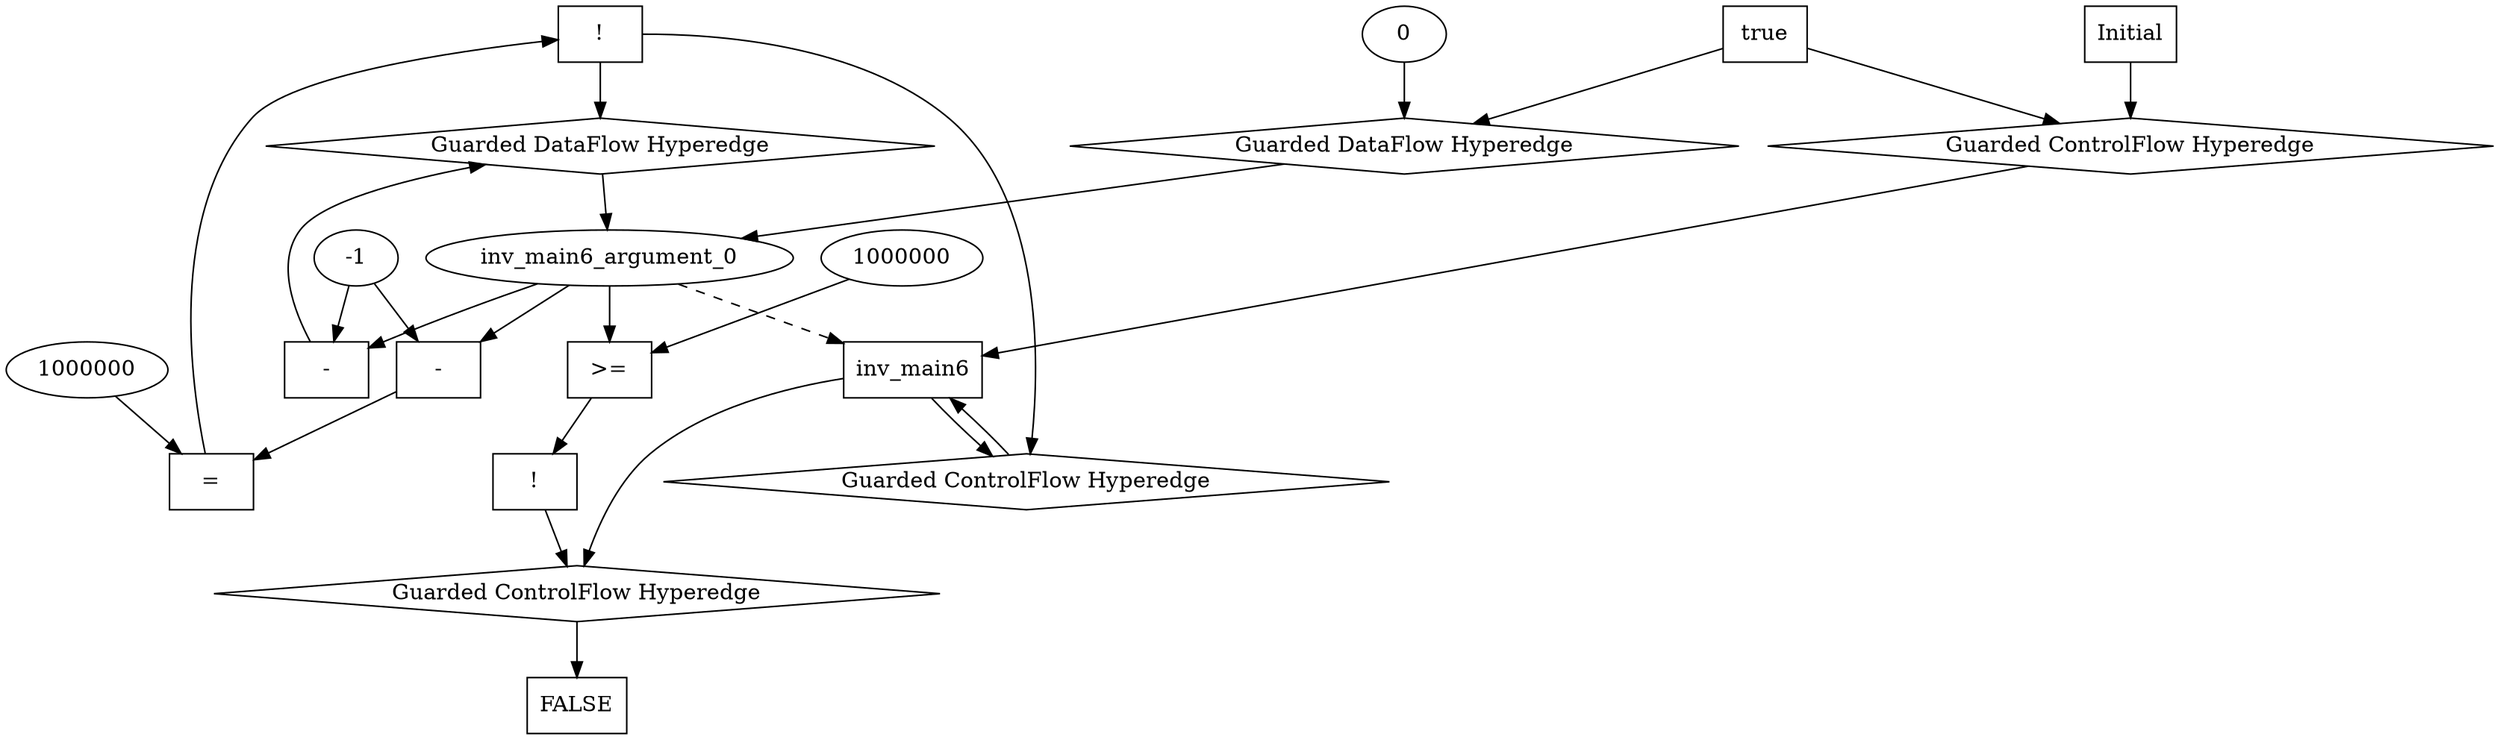 digraph dag {
inv_main6 [label="inv_main6" shape="rect"];
FALSE [label="FALSE" shape="rect"];
Initial [label="Initial" shape="rect"];
ControlFowHyperEdge_0 [label="Guarded ControlFlow Hyperedge" shape="diamond"];
Initial -> ControlFowHyperEdge_0[label=""]
ControlFowHyperEdge_0 -> inv_main6[label=""]
ControlFowHyperEdge_1 [label="Guarded ControlFlow Hyperedge" shape="diamond"];
inv_main6 -> ControlFowHyperEdge_1[label=""]
ControlFowHyperEdge_1 -> inv_main6[label=""]
ControlFowHyperEdge_2 [label="Guarded ControlFlow Hyperedge" shape="diamond"];
inv_main6 -> ControlFowHyperEdge_2[label=""]
ControlFowHyperEdge_2 -> FALSE[label=""]
inv_main6_argument_0 [label="inv_main6_argument_0" shape="oval"];
inv_main6_argument_0 -> inv_main6[label="" style="dashed"]

true_0 [label="true" shape="rect"];
true_0->ControlFowHyperEdge_0 [label=""];
xxxinv_main6___Initial_0xxxdataFlow_0_node_0 [label="0"];

xxxinv_main6___Initial_0xxxdataFlow_0_node_0->DataFowHyperEdge_0_inv_main6_argument_0 [label=""];
xxxinv_main6___inv_main6_1xxxguard_0_node_0 [label="!" shape="rect"];
xxxinv_main6___inv_main6_1xxxguard_0_node_1 [label="=" shape="rect"];
xxxinv_main6___inv_main6_1xxxguard_0_node_2 [label="-" shape="rect"];
xxxinv_main6___inv_main6_1xxxguard_0_node_5 [label="1000000"];
xxxinv_main6___inv_main6_1xxxguard_0_node_1->xxxinv_main6___inv_main6_1xxxguard_0_node_0
xxxinv_main6___inv_main6_1xxxguard_0_node_2->xxxinv_main6___inv_main6_1xxxguard_0_node_1
xxxinv_main6___inv_main6_1xxxguard_0_node_5->xxxinv_main6___inv_main6_1xxxguard_0_node_1
inv_main6_argument_0->xxxinv_main6___inv_main6_1xxxguard_0_node_2
xxxinv_main6___inv_main6_1xxxdataFlow_0_node_2->xxxinv_main6___inv_main6_1xxxguard_0_node_2

xxxinv_main6___inv_main6_1xxxguard_0_node_0->ControlFowHyperEdge_1 [label=""];
xxxinv_main6___inv_main6_1xxxdataFlow_0_node_0 [label="-" shape="rect"];
xxxinv_main6___inv_main6_1xxxdataFlow_0_node_2 [label="-1"];
inv_main6_argument_0->xxxinv_main6___inv_main6_1xxxdataFlow_0_node_0
xxxinv_main6___inv_main6_1xxxdataFlow_0_node_2->xxxinv_main6___inv_main6_1xxxdataFlow_0_node_0

xxxinv_main6___inv_main6_1xxxdataFlow_0_node_0->DataFowHyperEdge_1_inv_main6_argument_0 [label=""];
xxxFALSE___inv_main6_2xxxguard_0_node_0 [label="!" shape="rect"];
xxxFALSE___inv_main6_2xxxguard_0_node_1 [label=">=" shape="rect"];
xxxFALSE___inv_main6_2xxxguard_0_node_2 [label="1000000"];
xxxFALSE___inv_main6_2xxxguard_0_node_1->xxxFALSE___inv_main6_2xxxguard_0_node_0
xxxFALSE___inv_main6_2xxxguard_0_node_2->xxxFALSE___inv_main6_2xxxguard_0_node_1
inv_main6_argument_0->xxxFALSE___inv_main6_2xxxguard_0_node_1

xxxFALSE___inv_main6_2xxxguard_0_node_0->ControlFowHyperEdge_2 [label=""];
DataFowHyperEdge_0_inv_main6_argument_0 [label="Guarded DataFlow Hyperedge" shape="diamond"];
DataFowHyperEdge_0_inv_main6_argument_0 -> inv_main6_argument_0[label=""]
true_0->DataFowHyperEdge_0_inv_main6_argument_0 [label=""];
DataFowHyperEdge_1_inv_main6_argument_0 [label="Guarded DataFlow Hyperedge" shape="diamond"];
DataFowHyperEdge_1_inv_main6_argument_0 -> inv_main6_argument_0[label=""]
xxxinv_main6___inv_main6_1xxxguard_0_node_0 -> DataFowHyperEdge_1_inv_main6_argument_0[label=""]
}
